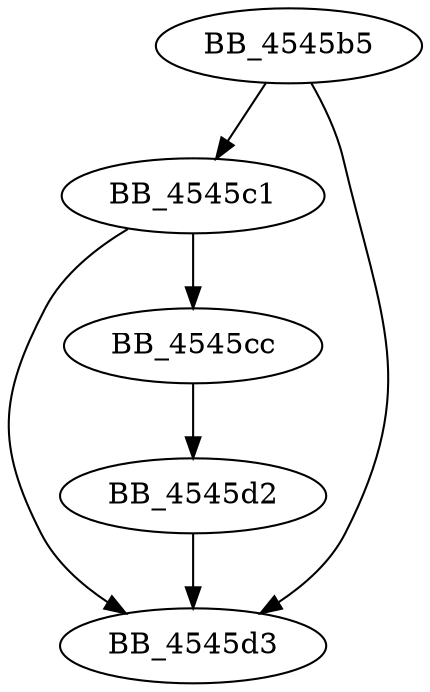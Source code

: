 DiGraph sub_4545B5{
BB_4545b5->BB_4545c1
BB_4545b5->BB_4545d3
BB_4545c1->BB_4545cc
BB_4545c1->BB_4545d3
BB_4545cc->BB_4545d2
BB_4545d2->BB_4545d3
}
